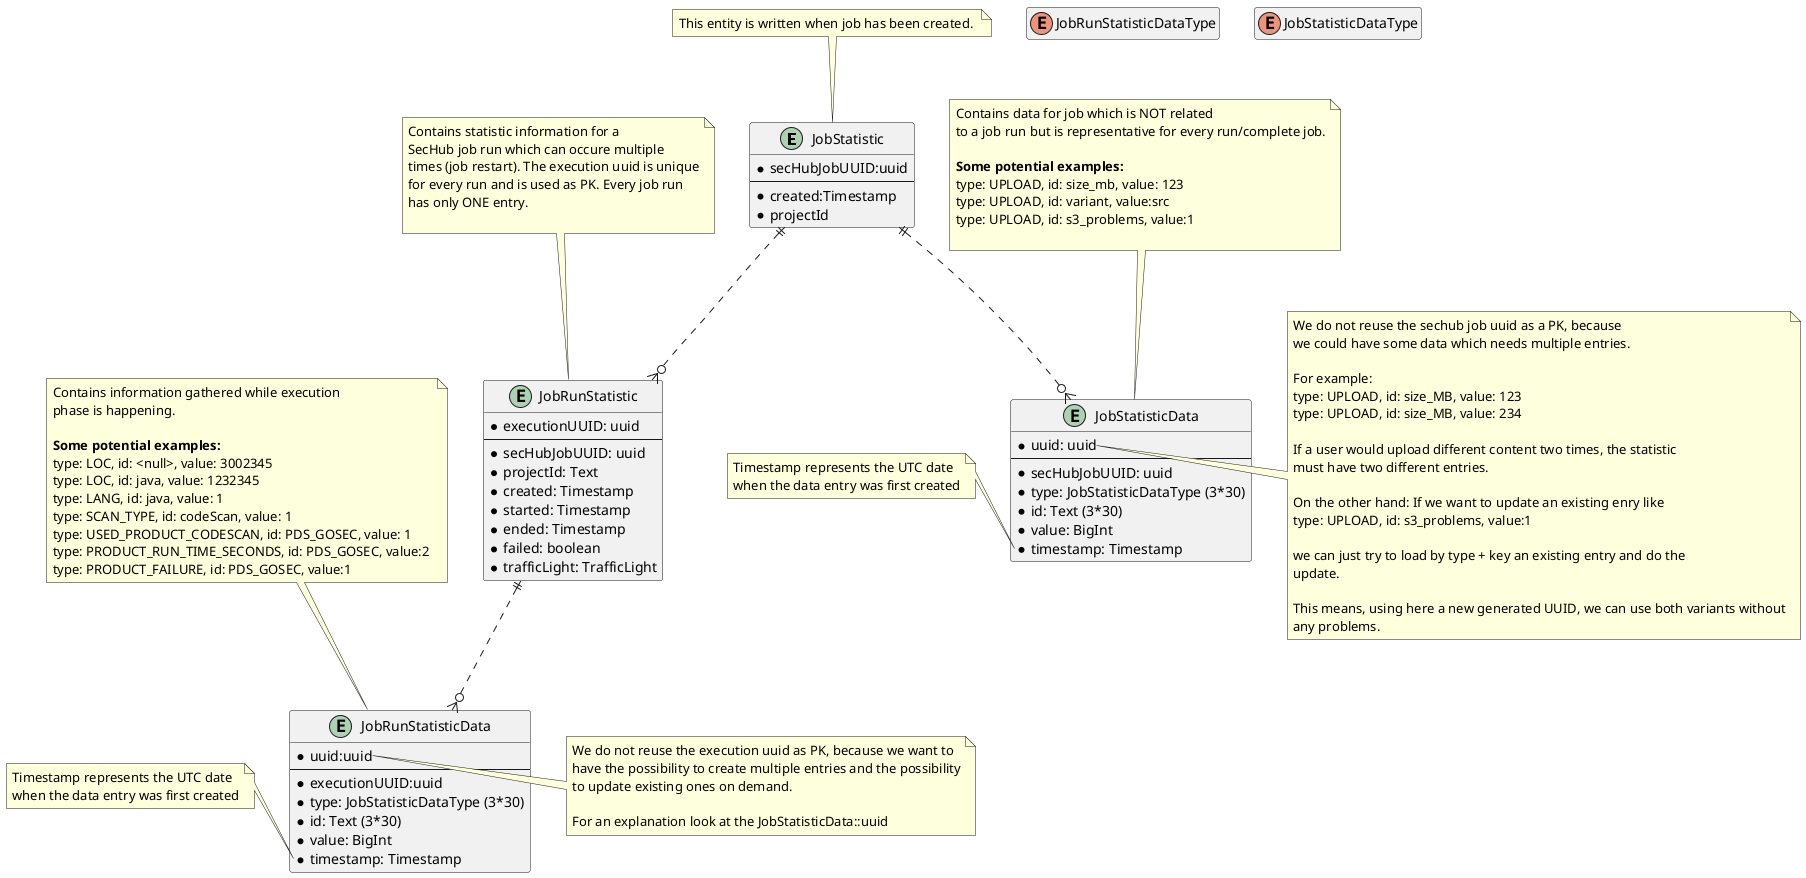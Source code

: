 @startuml 

hide empty fields
hide empty methods

'----------------------------Job statistic--------------------------------------

entity JobStatistic {
    * secHubJobUUID:uuid
    --
    * created:Timestamp
    * projectId
}

note top of JobStatistic
This entity is written when job has been created. 
end note

'----------------------------Job run staistic----------------------------------
entity JobRunStatistic {
    * executionUUID: uuid
    --
    * secHubJobUUID: uuid
    * projectId: Text
    * created: Timestamp
    * started: Timestamp
    * ended: Timestamp
    * failed: boolean
    * trafficLight: TrafficLight
}

note top of JobRunStatistic 
Contains statistic information for a 
SecHub job run which can occure multiple 
times (job restart). The execution uuid is unique
for every run and is used as PK. Every job run 
has only ONE entry.

end note
'----------------------------Job statistic data---------------------------------
entity JobStatisticData {
    * uuid: uuid
    --
    * secHubJobUUID: uuid
    * type: JobStatisticDataType (3*30)
    * id: Text (3*30)
    * value: BigInt
    * timestamp: Timestamp
}

note top of JobStatisticData 
Contains data for job which is NOT related
to a job run but is representative for every run/complete job.

**Some potential examples:**
type: UPLOAD, id: size_mb, value: 123
type: UPLOAD, id: variant, value:src
type: UPLOAD, id: s3_problems, value:1

end note

note right of JobStatisticData::uuid
We do not reuse the sechub job uuid as a PK, because
we could have some data which needs multiple entries.

For example: 
type: UPLOAD, id: size_MB, value: 123
type: UPLOAD, id: size_MB, value: 234

If a user would upload different content two times, the statistic
must have two different entries.

On the other hand: If we want to update an existing enry like 
type: UPLOAD, id: s3_problems, value:1

we can just try to load by type + key an existing entry and do the 
update.

This means, using here a new generated UUID, we can use both variants without
any problems.  
end note

note left of JobStatisticData::timestamp
Timestamp represents the UTC date 
when the data entry was first created
end note

'----------------------------Job run statistic data----------------------------

entity JobRunStatisticData {
    * uuid:uuid
    --
    * executionUUID:uuid
    * type: JobStatisticDataType (3*30)
    * id: Text (3*30)
    * value: BigInt
    * timestamp: Timestamp
}

note left of JobRunStatisticData::timestamp
Timestamp represents the UTC date 
when the data entry was first created
end note

note top of JobRunStatisticData 
Contains information gathered while execution
phase is happening.

**Some potential examples:**
type: LOC, id: <null>, value: 3002345
type: LOC, id: java, value: 1232345
type: LANG, id: java, value: 1
type: SCAN_TYPE, id: codeScan, value: 1
type: USED_PRODUCT_CODESCAN, id: PDS_GOSEC, value: 1
type: PRODUCT_RUN_TIME_SECONDS, id: PDS_GOSEC, value:2 
type: PRODUCT_FAILURE, id: PDS_GOSEC, value:1 
end note


note right of JobRunStatisticData::uuid
We do not reuse the execution uuid as PK, because we want to
have the possibility to create multiple entries and the possibility
to update existing ones on demand.

For an explanation look at the JobStatisticData::uuid
end note

'--------------------------Relations--------------------------------------------
JobStatistic ||..o{ JobStatisticData 

JobStatistic ||..o{ JobRunStatistic 
JobRunStatistic ||..o{ JobRunStatisticData 
'-------------------------------------------------------------------------------


enum JobRunStatisticDataType{
}
enum JobStatisticDataType{
}

@enduml 